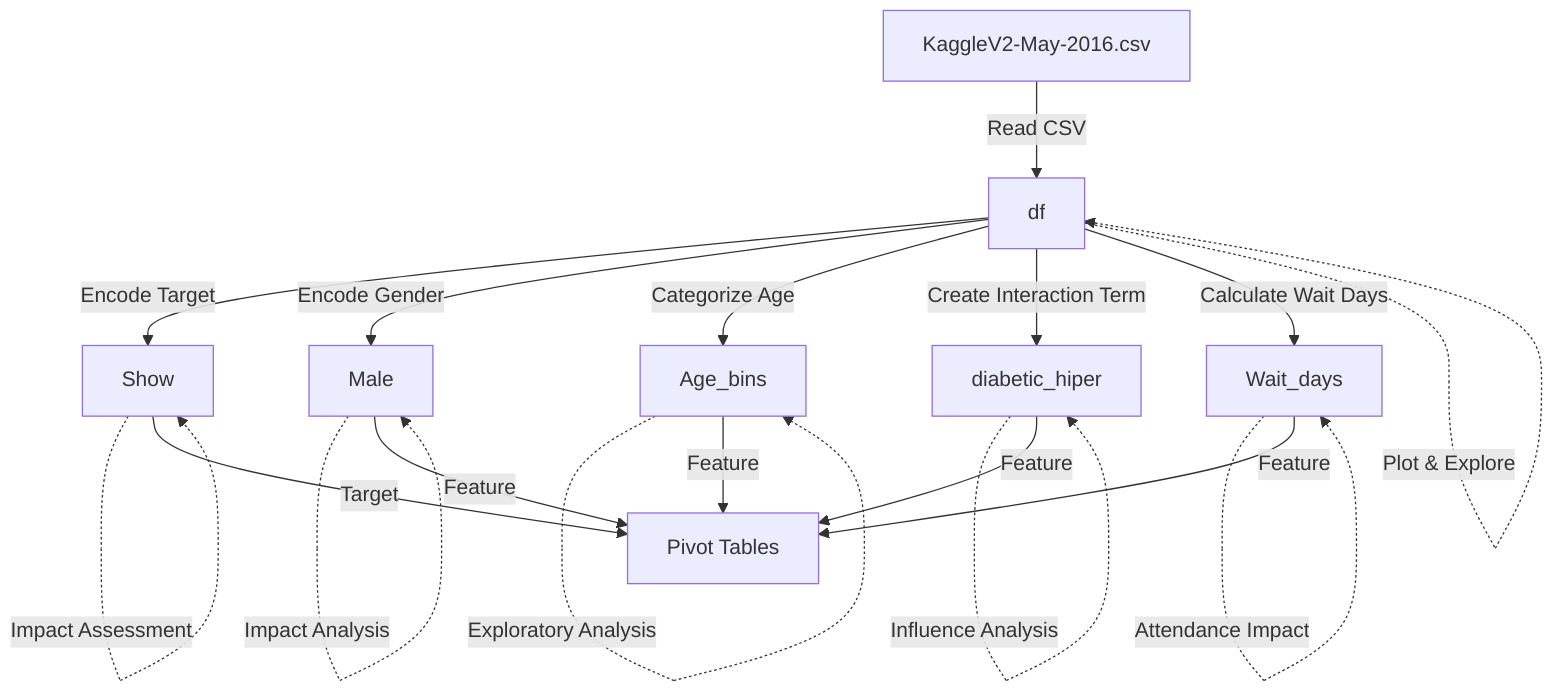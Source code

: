 flowchart TD

    %% Data Source Node
    A["KaggleV2-May-2016.csv"] 
    %% Description: Initial source of data, containing appointment information including patient demographics and attendance status.

    %% DataFrame Node
    B["df"] 
    %% Description: DataFrame created from KaggleV2-May-2016.csv via pd.read_csv, used for subsequent data cleaning and analysis.

    %% Variables Nodes
    C["Show"] 
    %% Description: Encoded target variable indicating appointment attendance (1 for 'No', 0 for 'Yes').

    D["Male"] 
    %% Description: Binary gender indicator (1 for male, 0 for female).

    E["Age_bins"] 
    %% Description: Categorical representation of patient age groups for analysis.

    F["diabetic_hiper"] 
    %% Description: Interaction term indicating presence of both diabetes and hypertension.

    G["Wait_days"] 
    %% Description: Numerical feature indicating days between scheduling and the appointment date.

    %% Process Flow
    A -->|Read CSV| B
    B -->|Encode Target| C
    B -->|Encode Gender| D
    B -->|Categorize Age| E
    B -->|Create Interaction Term| F
    B -->|Calculate Wait Days| G

    %% Analytical Methods
    B -.->|Plot & Explore| B
    C -.->|Impact Assessment| C
    D -.->|Impact Analysis| D
    E -.->|Exploratory Analysis| E
    F -.->|Influence Analysis| F
    G -.->|Attendance Impact| G

    %% Model Node
    H["Pivot Tables"] 
    %% Description: Utilizes selected features to evaluate their impact on the target variable Show.

    D -->|Feature| H
    E -->|Feature| H
    F -->|Feature| H
    G -->|Feature| H
    C -->|Target| H